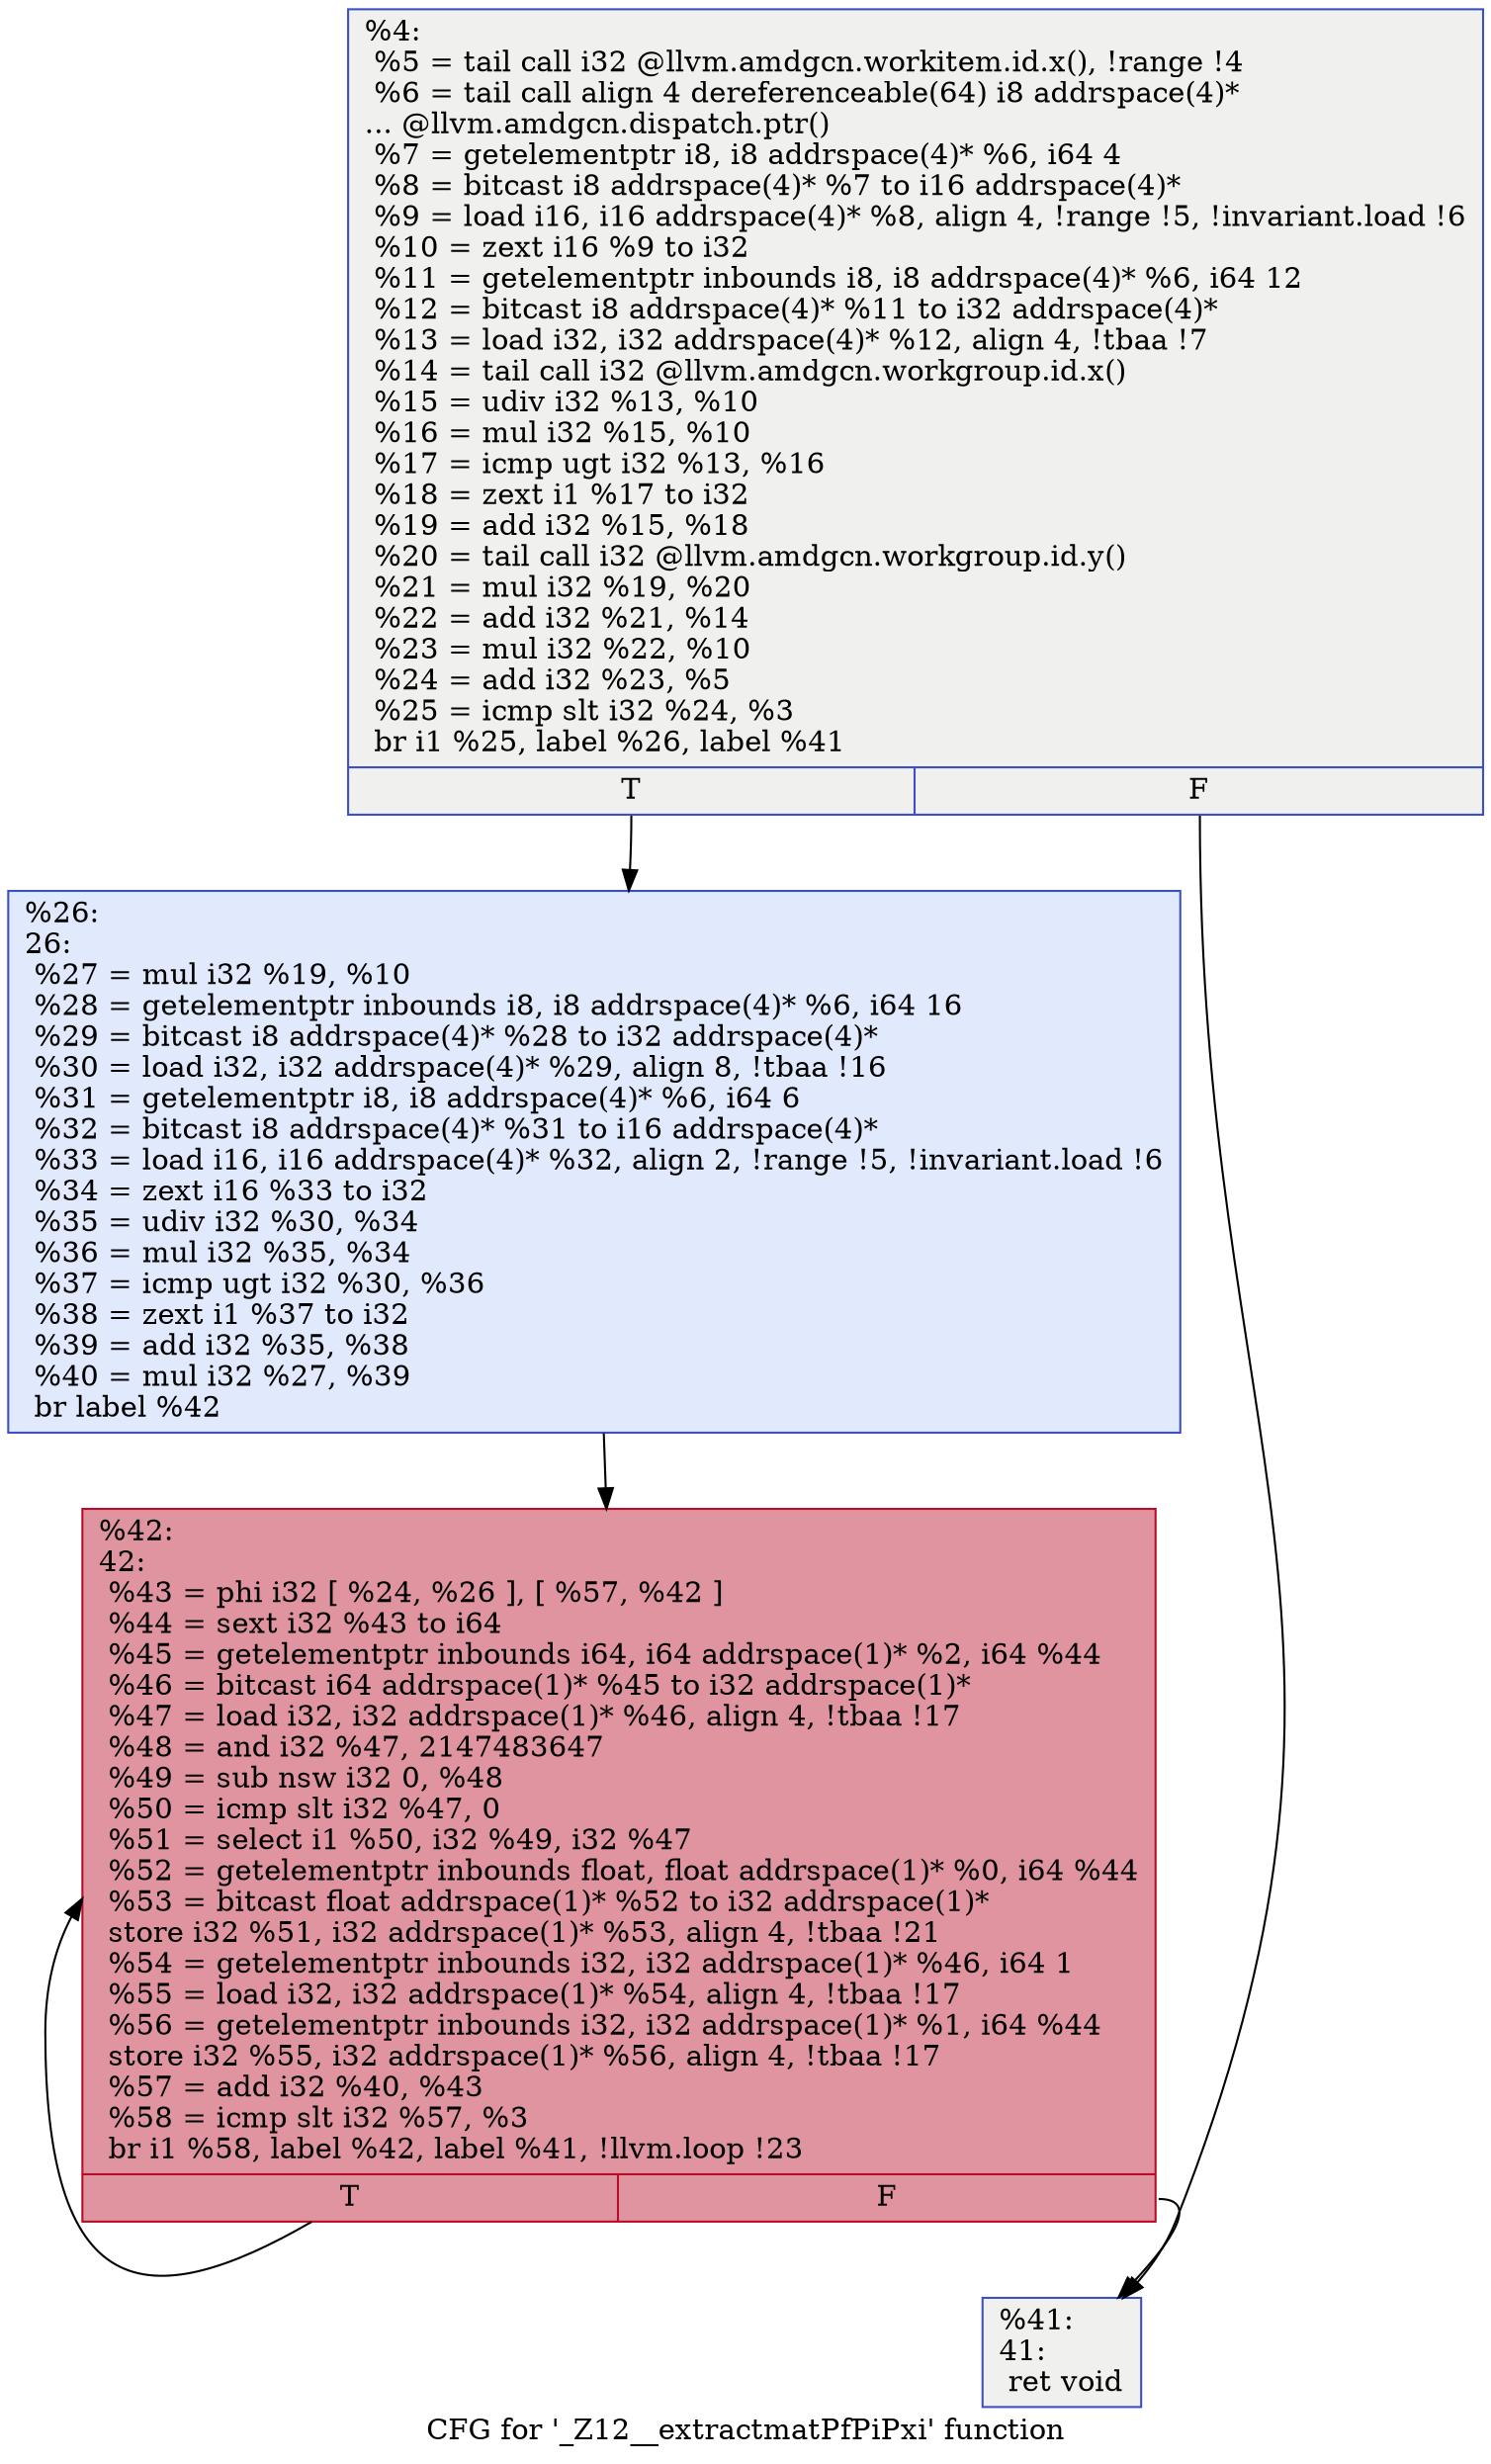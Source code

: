 digraph "CFG for '_Z12__extractmatPfPiPxi' function" {
	label="CFG for '_Z12__extractmatPfPiPxi' function";

	Node0x4cbb9c0 [shape=record,color="#3d50c3ff", style=filled, fillcolor="#dedcdb70",label="{%4:\l  %5 = tail call i32 @llvm.amdgcn.workitem.id.x(), !range !4\l  %6 = tail call align 4 dereferenceable(64) i8 addrspace(4)*\l... @llvm.amdgcn.dispatch.ptr()\l  %7 = getelementptr i8, i8 addrspace(4)* %6, i64 4\l  %8 = bitcast i8 addrspace(4)* %7 to i16 addrspace(4)*\l  %9 = load i16, i16 addrspace(4)* %8, align 4, !range !5, !invariant.load !6\l  %10 = zext i16 %9 to i32\l  %11 = getelementptr inbounds i8, i8 addrspace(4)* %6, i64 12\l  %12 = bitcast i8 addrspace(4)* %11 to i32 addrspace(4)*\l  %13 = load i32, i32 addrspace(4)* %12, align 4, !tbaa !7\l  %14 = tail call i32 @llvm.amdgcn.workgroup.id.x()\l  %15 = udiv i32 %13, %10\l  %16 = mul i32 %15, %10\l  %17 = icmp ugt i32 %13, %16\l  %18 = zext i1 %17 to i32\l  %19 = add i32 %15, %18\l  %20 = tail call i32 @llvm.amdgcn.workgroup.id.y()\l  %21 = mul i32 %19, %20\l  %22 = add i32 %21, %14\l  %23 = mul i32 %22, %10\l  %24 = add i32 %23, %5\l  %25 = icmp slt i32 %24, %3\l  br i1 %25, label %26, label %41\l|{<s0>T|<s1>F}}"];
	Node0x4cbb9c0:s0 -> Node0x4cbe1b0;
	Node0x4cbb9c0:s1 -> Node0x4cbe240;
	Node0x4cbe1b0 [shape=record,color="#3d50c3ff", style=filled, fillcolor="#b9d0f970",label="{%26:\l26:                                               \l  %27 = mul i32 %19, %10\l  %28 = getelementptr inbounds i8, i8 addrspace(4)* %6, i64 16\l  %29 = bitcast i8 addrspace(4)* %28 to i32 addrspace(4)*\l  %30 = load i32, i32 addrspace(4)* %29, align 8, !tbaa !16\l  %31 = getelementptr i8, i8 addrspace(4)* %6, i64 6\l  %32 = bitcast i8 addrspace(4)* %31 to i16 addrspace(4)*\l  %33 = load i16, i16 addrspace(4)* %32, align 2, !range !5, !invariant.load !6\l  %34 = zext i16 %33 to i32\l  %35 = udiv i32 %30, %34\l  %36 = mul i32 %35, %34\l  %37 = icmp ugt i32 %30, %36\l  %38 = zext i1 %37 to i32\l  %39 = add i32 %35, %38\l  %40 = mul i32 %27, %39\l  br label %42\l}"];
	Node0x4cbe1b0 -> Node0x4cbfa50;
	Node0x4cbe240 [shape=record,color="#3d50c3ff", style=filled, fillcolor="#dedcdb70",label="{%41:\l41:                                               \l  ret void\l}"];
	Node0x4cbfa50 [shape=record,color="#b70d28ff", style=filled, fillcolor="#b70d2870",label="{%42:\l42:                                               \l  %43 = phi i32 [ %24, %26 ], [ %57, %42 ]\l  %44 = sext i32 %43 to i64\l  %45 = getelementptr inbounds i64, i64 addrspace(1)* %2, i64 %44\l  %46 = bitcast i64 addrspace(1)* %45 to i32 addrspace(1)*\l  %47 = load i32, i32 addrspace(1)* %46, align 4, !tbaa !17\l  %48 = and i32 %47, 2147483647\l  %49 = sub nsw i32 0, %48\l  %50 = icmp slt i32 %47, 0\l  %51 = select i1 %50, i32 %49, i32 %47\l  %52 = getelementptr inbounds float, float addrspace(1)* %0, i64 %44\l  %53 = bitcast float addrspace(1)* %52 to i32 addrspace(1)*\l  store i32 %51, i32 addrspace(1)* %53, align 4, !tbaa !21\l  %54 = getelementptr inbounds i32, i32 addrspace(1)* %46, i64 1\l  %55 = load i32, i32 addrspace(1)* %54, align 4, !tbaa !17\l  %56 = getelementptr inbounds i32, i32 addrspace(1)* %1, i64 %44\l  store i32 %55, i32 addrspace(1)* %56, align 4, !tbaa !17\l  %57 = add i32 %40, %43\l  %58 = icmp slt i32 %57, %3\l  br i1 %58, label %42, label %41, !llvm.loop !23\l|{<s0>T|<s1>F}}"];
	Node0x4cbfa50:s0 -> Node0x4cbfa50;
	Node0x4cbfa50:s1 -> Node0x4cbe240;
}
